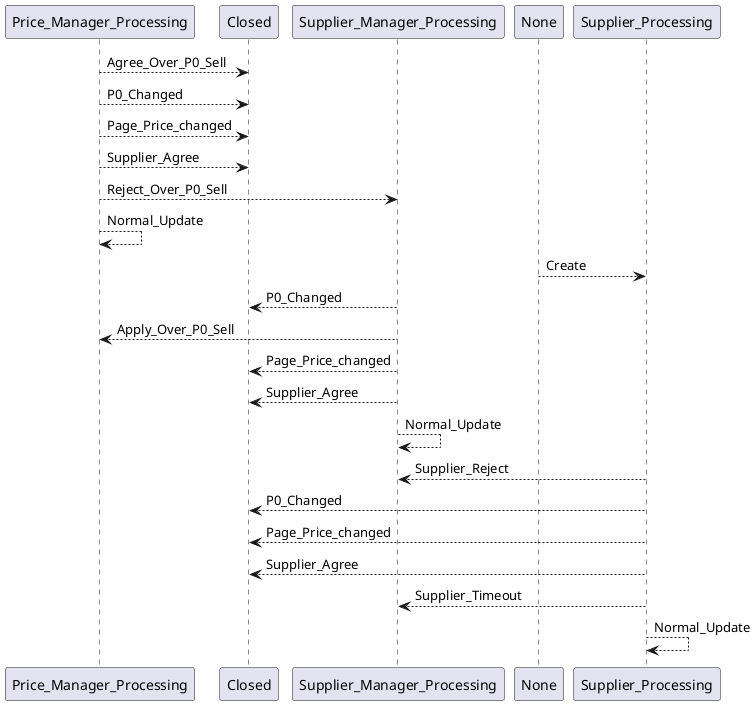 @startuml
Price_Manager_Processing --> Closed : Agree_Over_P0_Sell
Price_Manager_Processing --> Closed : P0_Changed
Price_Manager_Processing --> Closed : Page_Price_changed
Price_Manager_Processing --> Closed : Supplier_Agree
Price_Manager_Processing --> Supplier_Manager_Processing : Reject_Over_P0_Sell
Price_Manager_Processing --> Price_Manager_Processing : Normal_Update
None --> Supplier_Processing : Create
Supplier_Manager_Processing --> Closed : P0_Changed
Supplier_Manager_Processing --> Price_Manager_Processing : Apply_Over_P0_Sell
Supplier_Manager_Processing --> Closed : Page_Price_changed
Supplier_Manager_Processing --> Closed : Supplier_Agree
Supplier_Manager_Processing --> Supplier_Manager_Processing : Normal_Update
Supplier_Processing --> Supplier_Manager_Processing : Supplier_Reject
Supplier_Processing --> Closed : P0_Changed
Supplier_Processing --> Closed : Page_Price_changed
Supplier_Processing --> Closed : Supplier_Agree
Supplier_Processing --> Supplier_Manager_Processing : Supplier_Timeout
Supplier_Processing --> Supplier_Processing : Normal_Update
@enduml
